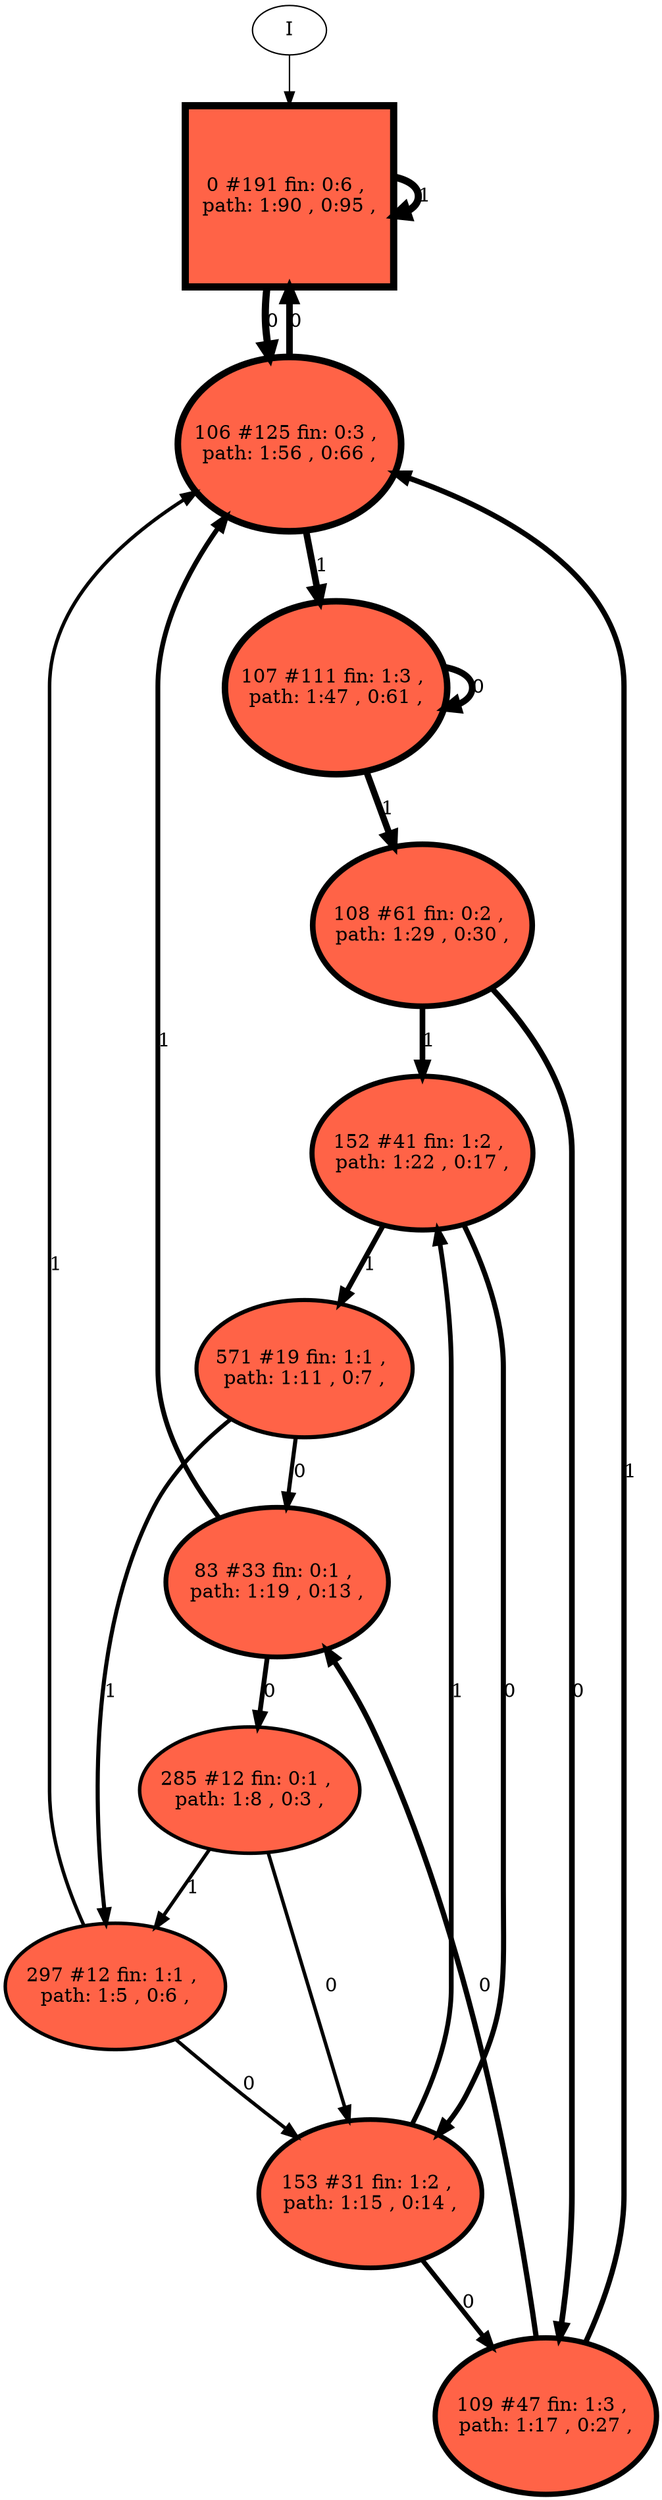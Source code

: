 // produced with flexfringe // 
digraph DFA {
	0 [label="root" shape=box];
		I -> 0;
	0 [ label="0 #191 fin: 0:6 , 
 path: 1:90 , 0:95 , " , style=filled, fillcolor="tomato", width=1.83378, height=1.83378, penwidth=5.2575];
		0 -> 0 [label="1 " , penwidth=5.2575 ];
		0 -> 106 [label="0 " , penwidth=5.2575 ];
	106 [ label="106 #125 fin: 0:3 , 
 path: 1:56 , 0:66 , " , style=filled, fillcolor="tomato", width=1.76409, height=1.76409, penwidth=4.83628];
		106 -> 107 [label="1 " , penwidth=4.83628 ];
		106 -> 0 [label="0 " , penwidth=4.83628 ];
	107 [ label="107 #111 fin: 1:3 , 
 path: 1:47 , 0:61 , " , style=filled, fillcolor="tomato", width=1.74371, height=1.74371, penwidth=4.7185];
		107 -> 108 [label="1 " , penwidth=4.7185 ];
		107 -> 107 [label="0 " , penwidth=4.7185 ];
	108 [ label="108 #61 fin: 0:2 , 
 path: 1:29 , 0:30 , " , style=filled, fillcolor="tomato", width=1.63455, height=1.63455, penwidth=4.12713];
		108 -> 152 [label="1 " , penwidth=4.12713 ];
		108 -> 109 [label="0 " , penwidth=4.12713 ];
	152 [ label="152 #41 fin: 1:2 , 
 path: 1:22 , 0:17 , " , style=filled, fillcolor="tomato", width=1.55555, height=1.55555, penwidth=3.73767];
		152 -> 571 [label="1 " , penwidth=3.73767 ];
		152 -> 153 [label="0 " , penwidth=3.73767 ];
	109 [ label="109 #47 fin: 1:3 , 
 path: 1:17 , 0:27 , " , style=filled, fillcolor="tomato", width=1.58334, height=1.58334, penwidth=3.8712];
		109 -> 106 [label="1 " , penwidth=3.8712 ];
		109 -> 83 [label="0 " , penwidth=3.8712 ];
	571 [ label="571 #19 fin: 1:1 , 
 path: 1:11 , 0:7 , " , style=filled, fillcolor="tomato", width=1.38523, height=1.38523, penwidth=2.99573];
		571 -> 297 [label="1 " , penwidth=2.99573 ];
		571 -> 83 [label="0 " , penwidth=2.99573 ];
	153 [ label="153 #31 fin: 1:2 , 
 path: 1:15 , 0:14 , " , style=filled, fillcolor="tomato", width=1.49643, height=1.49643, penwidth=3.46574];
		153 -> 152 [label="1 " , penwidth=3.46574 ];
		153 -> 109 [label="0 " , penwidth=3.46574 ];
	83 [ label="83 #33 fin: 0:1 , 
 path: 1:19 , 0:13 , " , style=filled, fillcolor="tomato", width=1.50992, height=1.50992, penwidth=3.52636];
		83 -> 106 [label="1 " , penwidth=3.52636 ];
		83 -> 285 [label="0 " , penwidth=3.52636 ];
	285 [ label="285 #12 fin: 0:1 , 
 path: 1:8 , 0:3 , " , style=filled, fillcolor="tomato", width=1.27115, height=1.27115, penwidth=2.56495];
		285 -> 297 [label="1 " , penwidth=2.56495 ];
		285 -> 153 [label="0 " , penwidth=2.56495 ];
	297 [ label="297 #12 fin: 1:1 , 
 path: 1:5 , 0:6 , " , style=filled, fillcolor="tomato", width=1.27115, height=1.27115, penwidth=2.56495];
		297 -> 106 [label="1 " , penwidth=2.56495 ];
		297 -> 153 [label="0 " , penwidth=2.56495 ];
}
